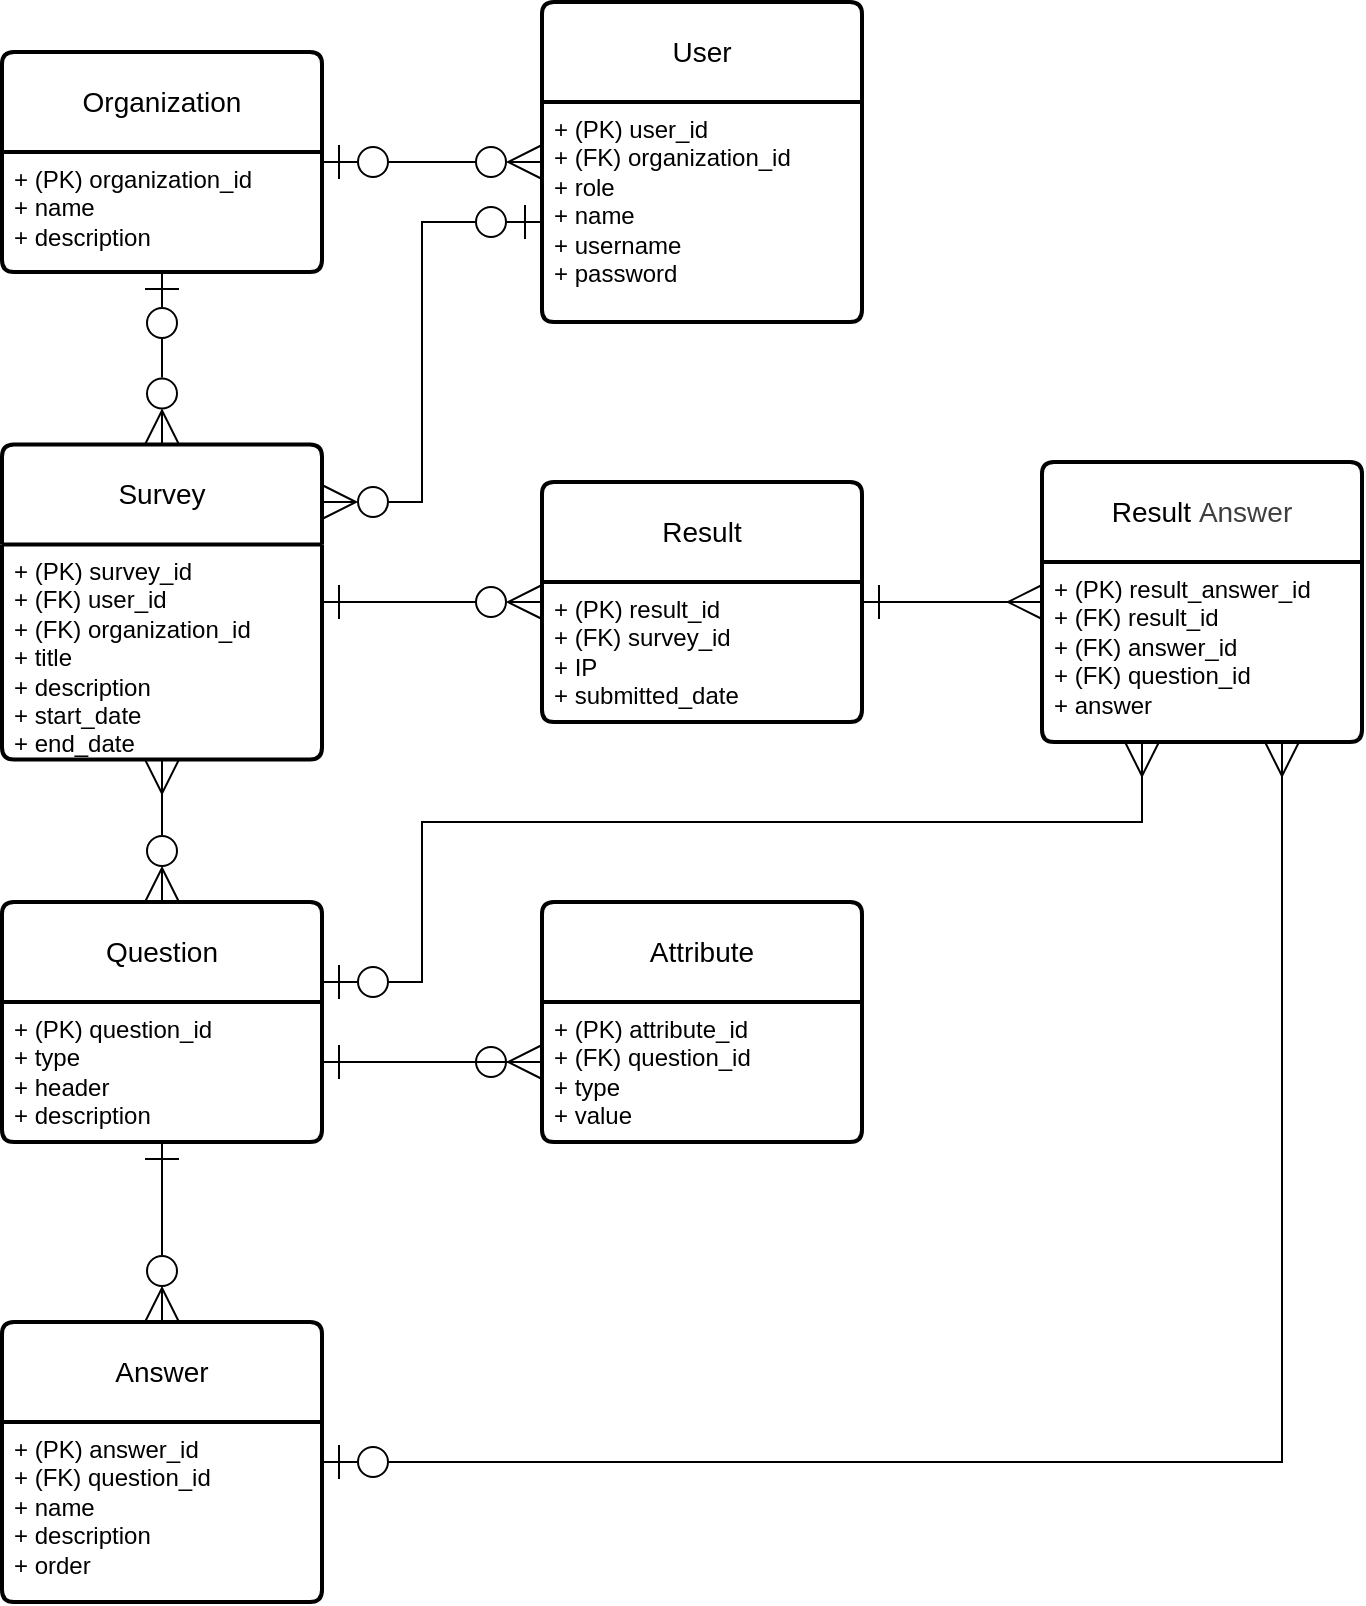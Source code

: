 <mxfile>
    <diagram name="Page-1" id="3dGKkttWvciUG5SP4v-y">
        <mxGraphModel dx="1114" dy="1699" grid="1" gridSize="10" guides="1" tooltips="1" connect="1" arrows="1" fold="1" page="1" pageScale="1" pageWidth="850" pageHeight="1100" math="0" shadow="0">
            <root>
                <mxCell id="0"/>
                <mxCell id="1" parent="0"/>
                <mxCell id="Zqey19DjZnMujm0gZ4vc-40" value="Question" style="swimlane;childLayout=stackLayout;horizontal=1;startSize=50;horizontalStack=0;rounded=1;fontSize=14;fontStyle=0;strokeWidth=2;resizeParent=0;resizeLast=1;shadow=0;dashed=0;align=center;arcSize=4;whiteSpace=wrap;html=1;" parent="1" vertex="1">
                    <mxGeometry x="30" y="330" width="160" height="120" as="geometry"/>
                </mxCell>
                <mxCell id="Zqey19DjZnMujm0gZ4vc-41" value="+ (PK) question_id&lt;br&gt;+ type&lt;br&gt;+ header&lt;div&gt;+ description&lt;/div&gt;" style="align=left;strokeColor=none;fillColor=none;spacingLeft=4;spacingRight=4;fontSize=12;verticalAlign=top;resizable=0;rotatable=0;part=1;html=1;whiteSpace=wrap;" parent="Zqey19DjZnMujm0gZ4vc-40" vertex="1">
                    <mxGeometry y="50" width="160" height="70" as="geometry"/>
                </mxCell>
                <mxCell id="Zqey19DjZnMujm0gZ4vc-42" value="Result" style="swimlane;childLayout=stackLayout;horizontal=1;startSize=50;horizontalStack=0;rounded=1;fontSize=14;fontStyle=0;strokeWidth=2;resizeParent=0;resizeLast=1;shadow=0;dashed=0;align=center;arcSize=4;whiteSpace=wrap;html=1;" parent="1" vertex="1">
                    <mxGeometry x="300" y="120" width="160" height="120" as="geometry"/>
                </mxCell>
                <mxCell id="Zqey19DjZnMujm0gZ4vc-43" value="+ (PK) result_id&lt;div&gt;&lt;font color=&quot;#000000&quot;&gt;+ (FK) survey_id&lt;/font&gt;&lt;/div&gt;&lt;div&gt;+ IP&lt;/div&gt;&lt;div&gt;+ submitted_date&lt;/div&gt;" style="align=left;strokeColor=none;fillColor=none;spacingLeft=4;spacingRight=4;fontSize=12;verticalAlign=top;resizable=0;rotatable=0;part=1;html=1;whiteSpace=wrap;" parent="Zqey19DjZnMujm0gZ4vc-42" vertex="1">
                    <mxGeometry y="50" width="160" height="70" as="geometry"/>
                </mxCell>
                <mxCell id="Zqey19DjZnMujm0gZ4vc-44" value="Answer" style="swimlane;childLayout=stackLayout;horizontal=1;startSize=50;horizontalStack=0;rounded=1;fontSize=14;fontStyle=0;strokeWidth=2;resizeParent=0;resizeLast=1;shadow=0;dashed=0;align=center;arcSize=4;whiteSpace=wrap;html=1;" parent="1" vertex="1">
                    <mxGeometry x="30" y="540" width="160" height="140" as="geometry"/>
                </mxCell>
                <mxCell id="Zqey19DjZnMujm0gZ4vc-45" value="+ (PK) answer_id&lt;div&gt;&lt;font color=&quot;#000000&quot;&gt;+ (FK) question_id&lt;br&gt;&lt;/font&gt;+ name&lt;br&gt;+ description&lt;/div&gt;&lt;div&gt;+ order&lt;/div&gt;" style="align=left;strokeColor=none;fillColor=none;spacingLeft=4;spacingRight=4;fontSize=12;verticalAlign=top;resizable=0;rotatable=0;part=1;html=1;whiteSpace=wrap;" parent="Zqey19DjZnMujm0gZ4vc-44" vertex="1">
                    <mxGeometry y="50" width="160" height="90" as="geometry"/>
                </mxCell>
                <mxCell id="Zqey19DjZnMujm0gZ4vc-46" value="Survey" style="swimlane;childLayout=stackLayout;horizontal=1;startSize=50;horizontalStack=0;rounded=1;fontSize=14;fontStyle=0;strokeWidth=2;resizeParent=0;resizeLast=1;shadow=0;dashed=0;align=center;arcSize=4;whiteSpace=wrap;html=1;" parent="1" vertex="1">
                    <mxGeometry x="30" y="101.25" width="160" height="157.5" as="geometry"/>
                </mxCell>
                <mxCell id="Zqey19DjZnMujm0gZ4vc-47" value="+ (PK) survey_id&lt;div&gt;&lt;font color=&quot;#000000&quot;&gt;+ (FK) user_id&lt;/font&gt;&lt;/div&gt;&lt;div&gt;&lt;font color=&quot;#000000&quot;&gt;+ (FK) organization_id&lt;br&gt;&lt;/font&gt;+ title&lt;br&gt;+ description&lt;/div&gt;&lt;div&gt;+ start_date&lt;/div&gt;&lt;div&gt;+ end_date&lt;/div&gt;" style="align=left;strokeColor=none;fillColor=none;spacingLeft=4;spacingRight=4;fontSize=12;verticalAlign=top;resizable=0;rotatable=0;part=1;html=1;whiteSpace=wrap;" parent="Zqey19DjZnMujm0gZ4vc-46" vertex="1">
                    <mxGeometry y="50" width="160" height="107.5" as="geometry"/>
                </mxCell>
                <mxCell id="Zqey19DjZnMujm0gZ4vc-48" style="edgeStyle=orthogonalEdgeStyle;rounded=0;orthogonalLoop=1;jettySize=auto;html=1;endArrow=ERzeroToMany;endFill=0;startArrow=ERone;startFill=0;startSize=15;endSize=15;" parent="1" source="Zqey19DjZnMujm0gZ4vc-40" target="Zqey19DjZnMujm0gZ4vc-44" edge="1">
                    <mxGeometry relative="1" as="geometry">
                        <Array as="points">
                            <mxPoint x="110" y="550"/>
                            <mxPoint x="110" y="550"/>
                        </Array>
                        <mxPoint x="395" y="570" as="sourcePoint"/>
                        <mxPoint x="315" y="680" as="targetPoint"/>
                    </mxGeometry>
                </mxCell>
                <mxCell id="Zqey19DjZnMujm0gZ4vc-49" style="edgeStyle=orthogonalEdgeStyle;rounded=0;orthogonalLoop=1;jettySize=auto;html=1;startArrow=ERone;startFill=0;endArrow=ERzeroToMany;endFill=0;strokeWidth=1;endSize=15;startSize=15;" parent="1" source="Zqey19DjZnMujm0gZ4vc-46" target="Zqey19DjZnMujm0gZ4vc-42" edge="1">
                    <mxGeometry relative="1" as="geometry"/>
                </mxCell>
                <mxCell id="Zqey19DjZnMujm0gZ4vc-51" style="edgeStyle=orthogonalEdgeStyle;rounded=0;orthogonalLoop=1;jettySize=auto;html=1;endArrow=ERmany;endFill=0;startArrow=ERzeroToMany;startFill=0;startSize=15;endSize=15;" parent="1" source="Zqey19DjZnMujm0gZ4vc-40" target="Zqey19DjZnMujm0gZ4vc-46" edge="1">
                    <mxGeometry relative="1" as="geometry">
                        <mxPoint x="380" y="150" as="sourcePoint"/>
                    </mxGeometry>
                </mxCell>
                <mxCell id="Zqey19DjZnMujm0gZ4vc-52" value="Result&amp;nbsp;&lt;span style=&quot;color: rgb(63, 63, 63); background-color: transparent;&quot;&gt;Answer&lt;/span&gt;" style="swimlane;childLayout=stackLayout;horizontal=1;startSize=50;horizontalStack=0;rounded=1;fontSize=14;fontStyle=0;strokeWidth=2;resizeParent=0;resizeLast=1;shadow=0;dashed=0;align=center;arcSize=4;whiteSpace=wrap;html=1;" parent="1" vertex="1">
                    <mxGeometry x="550" y="110" width="160" height="140" as="geometry"/>
                </mxCell>
                <mxCell id="Zqey19DjZnMujm0gZ4vc-53" value="+ (PK) result_answer_id&lt;br&gt;+ (FK) result_id&lt;br&gt;+ (FK) answer_id&lt;div&gt;&lt;font color=&quot;#000000&quot;&gt;+ (FK) question_id&lt;br&gt;&lt;/font&gt;&lt;div&gt;+ answer&lt;/div&gt;&lt;/div&gt;" style="align=left;strokeColor=none;fillColor=none;spacingLeft=4;spacingRight=4;fontSize=12;verticalAlign=top;resizable=0;rotatable=0;part=1;html=1;whiteSpace=wrap;" parent="Zqey19DjZnMujm0gZ4vc-52" vertex="1">
                    <mxGeometry y="50" width="160" height="90" as="geometry"/>
                </mxCell>
                <mxCell id="2" style="edgeStyle=orthogonalEdgeStyle;rounded=0;orthogonalLoop=1;jettySize=auto;html=1;startArrow=ERone;startFill=0;endArrow=ERmany;endFill=0;strokeWidth=1;endSize=15;startSize=15;" parent="1" source="Zqey19DjZnMujm0gZ4vc-42" target="Zqey19DjZnMujm0gZ4vc-52" edge="1">
                    <mxGeometry relative="1" as="geometry">
                        <mxPoint x="560" y="280" as="sourcePoint"/>
                        <mxPoint x="560" y="370" as="targetPoint"/>
                    </mxGeometry>
                </mxCell>
                <mxCell id="3" value="User" style="swimlane;childLayout=stackLayout;horizontal=1;startSize=50;horizontalStack=0;rounded=1;fontSize=14;fontStyle=0;strokeWidth=2;resizeParent=0;resizeLast=1;shadow=0;dashed=0;align=center;arcSize=4;whiteSpace=wrap;html=1;" parent="1" vertex="1">
                    <mxGeometry x="300" y="-120" width="160" height="160" as="geometry"/>
                </mxCell>
                <mxCell id="4" value="+ (PK) user_id&lt;div&gt;&lt;font color=&quot;#000000&quot;&gt;+ (FK) organization_id&lt;br&gt;&lt;/font&gt;&lt;div&gt;&lt;font color=&quot;#000000&quot;&gt;+ role&lt;br&gt;&lt;/font&gt;+ name&lt;br&gt;+ username&lt;div&gt;+ password&lt;/div&gt;&lt;/div&gt;&lt;/div&gt;" style="align=left;strokeColor=none;fillColor=none;spacingLeft=4;spacingRight=4;fontSize=12;verticalAlign=top;resizable=0;rotatable=0;part=1;html=1;whiteSpace=wrap;" parent="3" vertex="1">
                    <mxGeometry y="50" width="160" height="110" as="geometry"/>
                </mxCell>
                <mxCell id="6" style="edgeStyle=orthogonalEdgeStyle;rounded=0;orthogonalLoop=1;jettySize=auto;html=1;startArrow=ERzeroToOne;startFill=0;endArrow=ERmany;endFill=0;strokeWidth=1;endSize=15;startSize=15;" parent="1" source="Zqey19DjZnMujm0gZ4vc-44" target="Zqey19DjZnMujm0gZ4vc-52" edge="1">
                    <mxGeometry relative="1" as="geometry">
                        <mxPoint x="230" y="610" as="sourcePoint"/>
                        <mxPoint x="780" y="320" as="targetPoint"/>
                        <Array as="points">
                            <mxPoint x="670" y="610"/>
                        </Array>
                    </mxGeometry>
                </mxCell>
                <mxCell id="8" style="edgeStyle=orthogonalEdgeStyle;rounded=0;orthogonalLoop=1;jettySize=auto;html=1;startArrow=ERzeroToOne;startFill=0;endArrow=ERmany;endFill=0;strokeWidth=1;endSize=15;startSize=15;" parent="1" source="Zqey19DjZnMujm0gZ4vc-40" target="Zqey19DjZnMujm0gZ4vc-52" edge="1">
                    <mxGeometry relative="1" as="geometry">
                        <mxPoint x="460" y="410" as="sourcePoint"/>
                        <mxPoint x="640" y="260" as="targetPoint"/>
                        <Array as="points">
                            <mxPoint x="240" y="370"/>
                            <mxPoint x="240" y="290"/>
                            <mxPoint x="600" y="290"/>
                        </Array>
                    </mxGeometry>
                </mxCell>
                <mxCell id="9" value="Organization" style="swimlane;childLayout=stackLayout;horizontal=1;startSize=50;horizontalStack=0;rounded=1;fontSize=14;fontStyle=0;strokeWidth=2;resizeParent=0;resizeLast=1;shadow=0;dashed=0;align=center;arcSize=4;whiteSpace=wrap;html=1;" parent="1" vertex="1">
                    <mxGeometry x="30" y="-95" width="160" height="110" as="geometry"/>
                </mxCell>
                <mxCell id="10" value="+ (PK) organization_id&lt;div&gt;+ name&lt;br&gt;+ description&lt;/div&gt;" style="align=left;strokeColor=none;fillColor=none;spacingLeft=4;spacingRight=4;fontSize=12;verticalAlign=top;resizable=0;rotatable=0;part=1;html=1;whiteSpace=wrap;" parent="9" vertex="1">
                    <mxGeometry y="50" width="160" height="60" as="geometry"/>
                </mxCell>
                <mxCell id="12" style="edgeStyle=orthogonalEdgeStyle;rounded=0;orthogonalLoop=1;jettySize=auto;html=1;startArrow=ERzeroToOne;startFill=0;endArrow=ERzeroToMany;endFill=0;strokeWidth=1;endSize=15;startSize=15;" parent="1" source="9" target="3" edge="1">
                    <mxGeometry relative="1" as="geometry">
                        <mxPoint x="200" y="190" as="sourcePoint"/>
                        <mxPoint x="310" y="190" as="targetPoint"/>
                    </mxGeometry>
                </mxCell>
                <mxCell id="13" style="edgeStyle=orthogonalEdgeStyle;rounded=0;orthogonalLoop=1;jettySize=auto;html=1;startArrow=ERzeroToOne;startFill=0;endArrow=ERzeroToMany;endFill=0;strokeWidth=1;endSize=15;startSize=15;" parent="1" source="3" target="Zqey19DjZnMujm0gZ4vc-46" edge="1">
                    <mxGeometry relative="1" as="geometry">
                        <mxPoint x="200" y="-30" as="sourcePoint"/>
                        <mxPoint x="310" y="-30" as="targetPoint"/>
                        <Array as="points">
                            <mxPoint x="240" y="-10"/>
                            <mxPoint x="240" y="130"/>
                        </Array>
                    </mxGeometry>
                </mxCell>
                <mxCell id="14" style="edgeStyle=orthogonalEdgeStyle;rounded=0;orthogonalLoop=1;jettySize=auto;html=1;startArrow=ERzeroToOne;startFill=0;endArrow=ERzeroToMany;endFill=0;strokeWidth=1;endSize=15;startSize=15;" parent="1" source="9" target="Zqey19DjZnMujm0gZ4vc-46" edge="1">
                    <mxGeometry relative="1" as="geometry">
                        <mxPoint x="200" y="-30" as="sourcePoint"/>
                        <mxPoint x="310" y="-30" as="targetPoint"/>
                    </mxGeometry>
                </mxCell>
                <mxCell id="15" value="Attribute" style="swimlane;childLayout=stackLayout;horizontal=1;startSize=50;horizontalStack=0;rounded=1;fontSize=14;fontStyle=0;strokeWidth=2;resizeParent=0;resizeLast=1;shadow=0;dashed=0;align=center;arcSize=4;whiteSpace=wrap;html=1;" vertex="1" parent="1">
                    <mxGeometry x="300" y="330" width="160" height="120" as="geometry"/>
                </mxCell>
                <mxCell id="16" value="+ (PK) attribute_id&lt;div&gt;&lt;font color=&quot;#000000&quot;&gt;+ (FK) question_id&lt;br&gt;&lt;/font&gt;+ type&lt;br&gt;&lt;div&gt;+ value&lt;/div&gt;&lt;/div&gt;" style="align=left;strokeColor=none;fillColor=none;spacingLeft=4;spacingRight=4;fontSize=12;verticalAlign=top;resizable=0;rotatable=0;part=1;html=1;whiteSpace=wrap;" vertex="1" parent="15">
                    <mxGeometry y="50" width="160" height="70" as="geometry"/>
                </mxCell>
                <mxCell id="17" style="edgeStyle=orthogonalEdgeStyle;rounded=0;orthogonalLoop=1;jettySize=auto;html=1;startArrow=ERone;startFill=0;endArrow=ERzeroToMany;endFill=0;strokeWidth=1;endSize=15;startSize=15;" edge="1" parent="1" source="Zqey19DjZnMujm0gZ4vc-40" target="15">
                    <mxGeometry relative="1" as="geometry">
                        <mxPoint x="200" y="190" as="sourcePoint"/>
                        <mxPoint x="310" y="190" as="targetPoint"/>
                        <Array as="points">
                            <mxPoint x="290" y="410"/>
                            <mxPoint x="290" y="410"/>
                        </Array>
                    </mxGeometry>
                </mxCell>
            </root>
        </mxGraphModel>
    </diagram>
</mxfile>